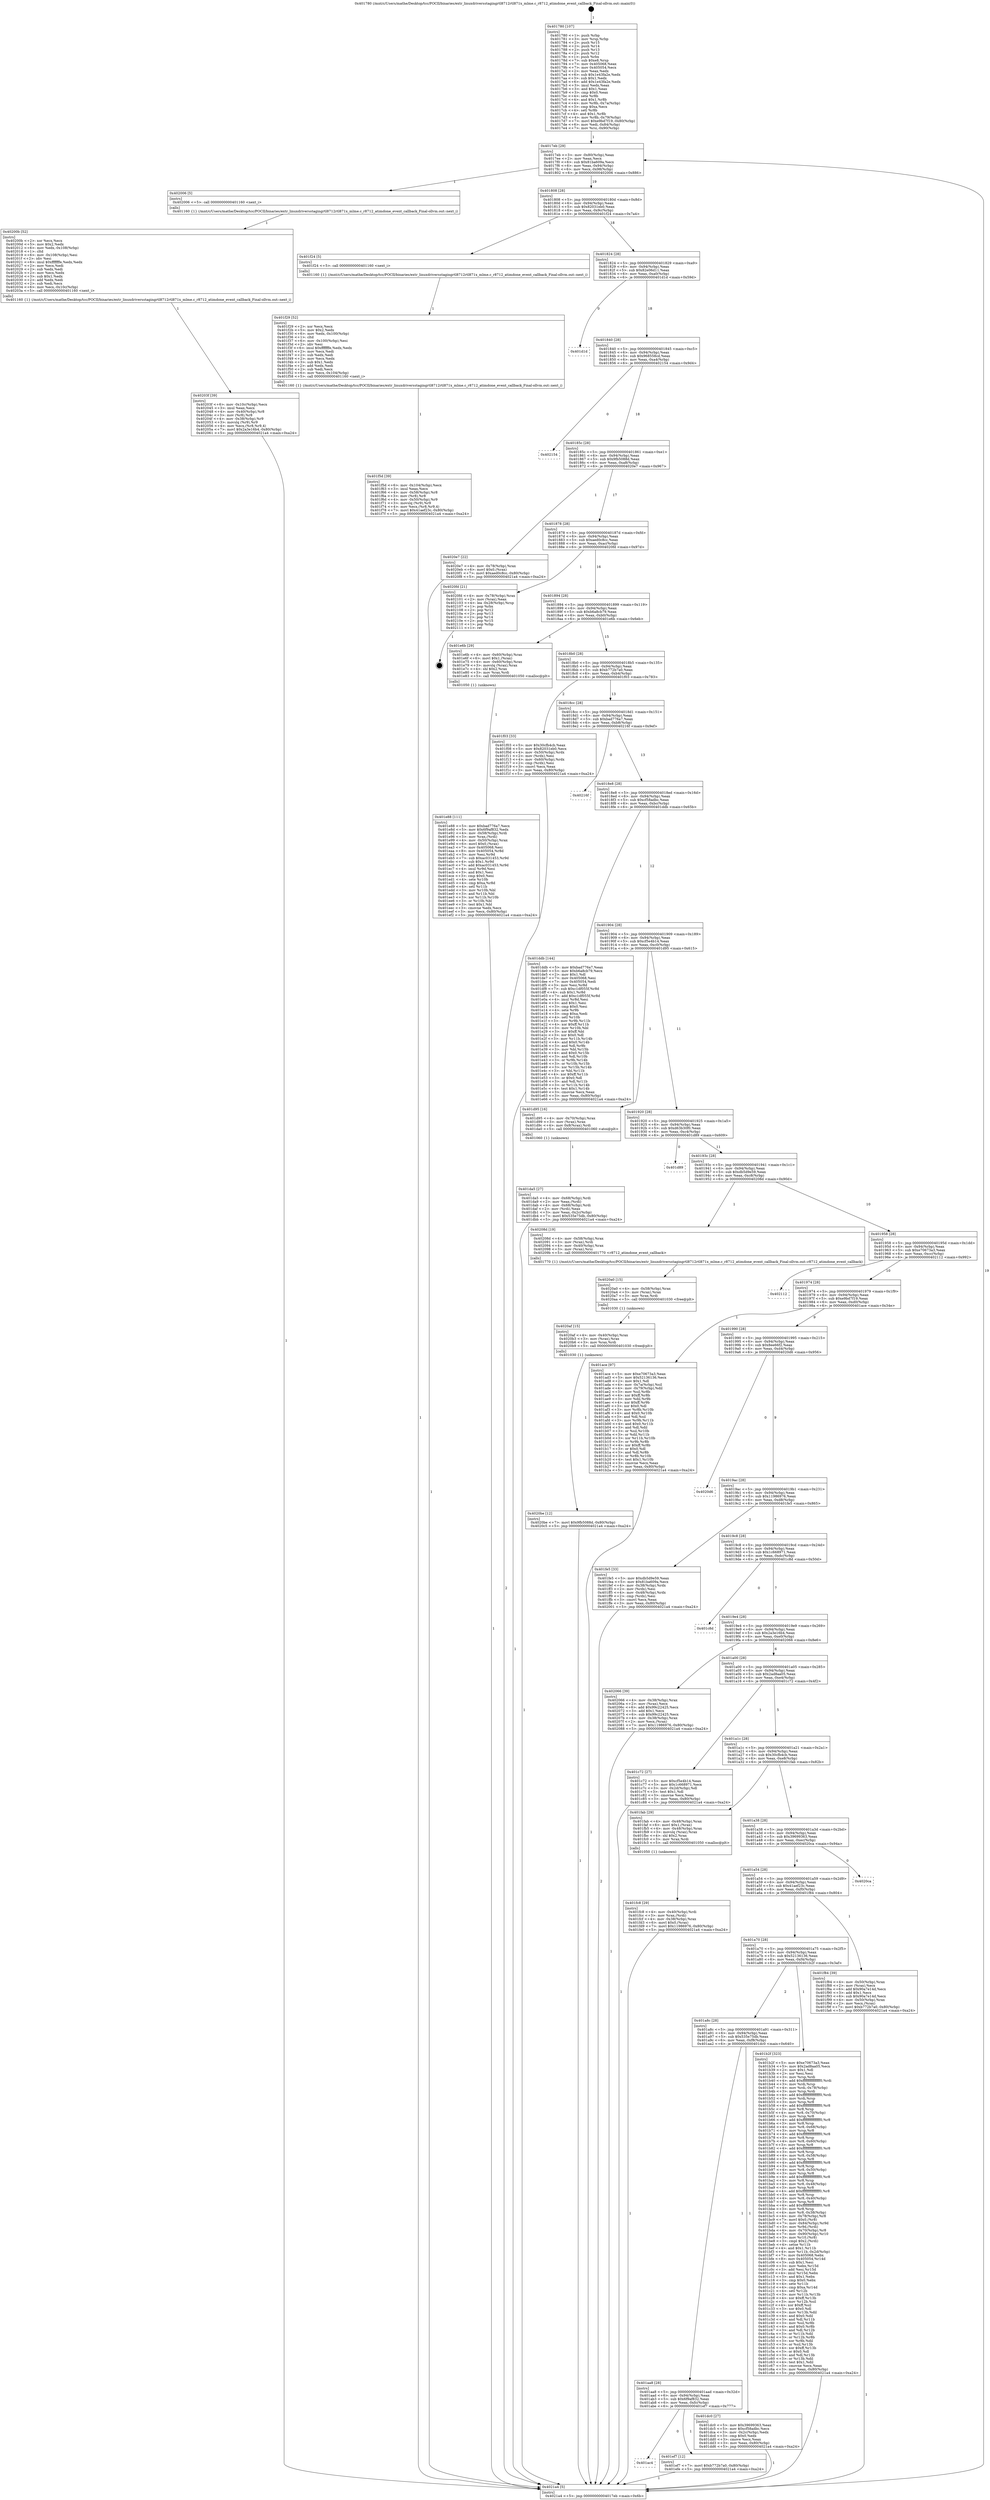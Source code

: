 digraph "0x401780" {
  label = "0x401780 (/mnt/c/Users/mathe/Desktop/tcc/POCII/binaries/extr_linuxdriversstagingrtl8712rtl871x_mlme.c_r8712_atimdone_event_callback_Final-ollvm.out::main(0))"
  labelloc = "t"
  node[shape=record]

  Entry [label="",width=0.3,height=0.3,shape=circle,fillcolor=black,style=filled]
  "0x4017eb" [label="{
     0x4017eb [29]\l
     | [instrs]\l
     &nbsp;&nbsp;0x4017eb \<+3\>: mov -0x80(%rbp),%eax\l
     &nbsp;&nbsp;0x4017ee \<+2\>: mov %eax,%ecx\l
     &nbsp;&nbsp;0x4017f0 \<+6\>: sub $0x81ba609a,%ecx\l
     &nbsp;&nbsp;0x4017f6 \<+6\>: mov %eax,-0x94(%rbp)\l
     &nbsp;&nbsp;0x4017fc \<+6\>: mov %ecx,-0x98(%rbp)\l
     &nbsp;&nbsp;0x401802 \<+6\>: je 0000000000402006 \<main+0x886\>\l
  }"]
  "0x402006" [label="{
     0x402006 [5]\l
     | [instrs]\l
     &nbsp;&nbsp;0x402006 \<+5\>: call 0000000000401160 \<next_i\>\l
     | [calls]\l
     &nbsp;&nbsp;0x401160 \{1\} (/mnt/c/Users/mathe/Desktop/tcc/POCII/binaries/extr_linuxdriversstagingrtl8712rtl871x_mlme.c_r8712_atimdone_event_callback_Final-ollvm.out::next_i)\l
  }"]
  "0x401808" [label="{
     0x401808 [28]\l
     | [instrs]\l
     &nbsp;&nbsp;0x401808 \<+5\>: jmp 000000000040180d \<main+0x8d\>\l
     &nbsp;&nbsp;0x40180d \<+6\>: mov -0x94(%rbp),%eax\l
     &nbsp;&nbsp;0x401813 \<+5\>: sub $0x82031eb0,%eax\l
     &nbsp;&nbsp;0x401818 \<+6\>: mov %eax,-0x9c(%rbp)\l
     &nbsp;&nbsp;0x40181e \<+6\>: je 0000000000401f24 \<main+0x7a4\>\l
  }"]
  Exit [label="",width=0.3,height=0.3,shape=circle,fillcolor=black,style=filled,peripheries=2]
  "0x401f24" [label="{
     0x401f24 [5]\l
     | [instrs]\l
     &nbsp;&nbsp;0x401f24 \<+5\>: call 0000000000401160 \<next_i\>\l
     | [calls]\l
     &nbsp;&nbsp;0x401160 \{1\} (/mnt/c/Users/mathe/Desktop/tcc/POCII/binaries/extr_linuxdriversstagingrtl8712rtl871x_mlme.c_r8712_atimdone_event_callback_Final-ollvm.out::next_i)\l
  }"]
  "0x401824" [label="{
     0x401824 [28]\l
     | [instrs]\l
     &nbsp;&nbsp;0x401824 \<+5\>: jmp 0000000000401829 \<main+0xa9\>\l
     &nbsp;&nbsp;0x401829 \<+6\>: mov -0x94(%rbp),%eax\l
     &nbsp;&nbsp;0x40182f \<+5\>: sub $0x82e06d11,%eax\l
     &nbsp;&nbsp;0x401834 \<+6\>: mov %eax,-0xa0(%rbp)\l
     &nbsp;&nbsp;0x40183a \<+6\>: je 0000000000401d1d \<main+0x59d\>\l
  }"]
  "0x4020be" [label="{
     0x4020be [12]\l
     | [instrs]\l
     &nbsp;&nbsp;0x4020be \<+7\>: movl $0x9fb5088d,-0x80(%rbp)\l
     &nbsp;&nbsp;0x4020c5 \<+5\>: jmp 00000000004021a4 \<main+0xa24\>\l
  }"]
  "0x401d1d" [label="{
     0x401d1d\l
  }", style=dashed]
  "0x401840" [label="{
     0x401840 [28]\l
     | [instrs]\l
     &nbsp;&nbsp;0x401840 \<+5\>: jmp 0000000000401845 \<main+0xc5\>\l
     &nbsp;&nbsp;0x401845 \<+6\>: mov -0x94(%rbp),%eax\l
     &nbsp;&nbsp;0x40184b \<+5\>: sub $0x968558cd,%eax\l
     &nbsp;&nbsp;0x401850 \<+6\>: mov %eax,-0xa4(%rbp)\l
     &nbsp;&nbsp;0x401856 \<+6\>: je 0000000000402154 \<main+0x9d4\>\l
  }"]
  "0x4020af" [label="{
     0x4020af [15]\l
     | [instrs]\l
     &nbsp;&nbsp;0x4020af \<+4\>: mov -0x40(%rbp),%rax\l
     &nbsp;&nbsp;0x4020b3 \<+3\>: mov (%rax),%rax\l
     &nbsp;&nbsp;0x4020b6 \<+3\>: mov %rax,%rdi\l
     &nbsp;&nbsp;0x4020b9 \<+5\>: call 0000000000401030 \<free@plt\>\l
     | [calls]\l
     &nbsp;&nbsp;0x401030 \{1\} (unknown)\l
  }"]
  "0x402154" [label="{
     0x402154\l
  }", style=dashed]
  "0x40185c" [label="{
     0x40185c [28]\l
     | [instrs]\l
     &nbsp;&nbsp;0x40185c \<+5\>: jmp 0000000000401861 \<main+0xe1\>\l
     &nbsp;&nbsp;0x401861 \<+6\>: mov -0x94(%rbp),%eax\l
     &nbsp;&nbsp;0x401867 \<+5\>: sub $0x9fb5088d,%eax\l
     &nbsp;&nbsp;0x40186c \<+6\>: mov %eax,-0xa8(%rbp)\l
     &nbsp;&nbsp;0x401872 \<+6\>: je 00000000004020e7 \<main+0x967\>\l
  }"]
  "0x4020a0" [label="{
     0x4020a0 [15]\l
     | [instrs]\l
     &nbsp;&nbsp;0x4020a0 \<+4\>: mov -0x58(%rbp),%rax\l
     &nbsp;&nbsp;0x4020a4 \<+3\>: mov (%rax),%rax\l
     &nbsp;&nbsp;0x4020a7 \<+3\>: mov %rax,%rdi\l
     &nbsp;&nbsp;0x4020aa \<+5\>: call 0000000000401030 \<free@plt\>\l
     | [calls]\l
     &nbsp;&nbsp;0x401030 \{1\} (unknown)\l
  }"]
  "0x4020e7" [label="{
     0x4020e7 [22]\l
     | [instrs]\l
     &nbsp;&nbsp;0x4020e7 \<+4\>: mov -0x78(%rbp),%rax\l
     &nbsp;&nbsp;0x4020eb \<+6\>: movl $0x0,(%rax)\l
     &nbsp;&nbsp;0x4020f1 \<+7\>: movl $0xaed0c8cc,-0x80(%rbp)\l
     &nbsp;&nbsp;0x4020f8 \<+5\>: jmp 00000000004021a4 \<main+0xa24\>\l
  }"]
  "0x401878" [label="{
     0x401878 [28]\l
     | [instrs]\l
     &nbsp;&nbsp;0x401878 \<+5\>: jmp 000000000040187d \<main+0xfd\>\l
     &nbsp;&nbsp;0x40187d \<+6\>: mov -0x94(%rbp),%eax\l
     &nbsp;&nbsp;0x401883 \<+5\>: sub $0xaed0c8cc,%eax\l
     &nbsp;&nbsp;0x401888 \<+6\>: mov %eax,-0xac(%rbp)\l
     &nbsp;&nbsp;0x40188e \<+6\>: je 00000000004020fd \<main+0x97d\>\l
  }"]
  "0x40203f" [label="{
     0x40203f [39]\l
     | [instrs]\l
     &nbsp;&nbsp;0x40203f \<+6\>: mov -0x10c(%rbp),%ecx\l
     &nbsp;&nbsp;0x402045 \<+3\>: imul %eax,%ecx\l
     &nbsp;&nbsp;0x402048 \<+4\>: mov -0x40(%rbp),%r8\l
     &nbsp;&nbsp;0x40204c \<+3\>: mov (%r8),%r8\l
     &nbsp;&nbsp;0x40204f \<+4\>: mov -0x38(%rbp),%r9\l
     &nbsp;&nbsp;0x402053 \<+3\>: movslq (%r9),%r9\l
     &nbsp;&nbsp;0x402056 \<+4\>: mov %ecx,(%r8,%r9,4)\l
     &nbsp;&nbsp;0x40205a \<+7\>: movl $0x2a3e16b4,-0x80(%rbp)\l
     &nbsp;&nbsp;0x402061 \<+5\>: jmp 00000000004021a4 \<main+0xa24\>\l
  }"]
  "0x4020fd" [label="{
     0x4020fd [21]\l
     | [instrs]\l
     &nbsp;&nbsp;0x4020fd \<+4\>: mov -0x78(%rbp),%rax\l
     &nbsp;&nbsp;0x402101 \<+2\>: mov (%rax),%eax\l
     &nbsp;&nbsp;0x402103 \<+4\>: lea -0x28(%rbp),%rsp\l
     &nbsp;&nbsp;0x402107 \<+1\>: pop %rbx\l
     &nbsp;&nbsp;0x402108 \<+2\>: pop %r12\l
     &nbsp;&nbsp;0x40210a \<+2\>: pop %r13\l
     &nbsp;&nbsp;0x40210c \<+2\>: pop %r14\l
     &nbsp;&nbsp;0x40210e \<+2\>: pop %r15\l
     &nbsp;&nbsp;0x402110 \<+1\>: pop %rbp\l
     &nbsp;&nbsp;0x402111 \<+1\>: ret\l
  }"]
  "0x401894" [label="{
     0x401894 [28]\l
     | [instrs]\l
     &nbsp;&nbsp;0x401894 \<+5\>: jmp 0000000000401899 \<main+0x119\>\l
     &nbsp;&nbsp;0x401899 \<+6\>: mov -0x94(%rbp),%eax\l
     &nbsp;&nbsp;0x40189f \<+5\>: sub $0xb6a8cb79,%eax\l
     &nbsp;&nbsp;0x4018a4 \<+6\>: mov %eax,-0xb0(%rbp)\l
     &nbsp;&nbsp;0x4018aa \<+6\>: je 0000000000401e6b \<main+0x6eb\>\l
  }"]
  "0x40200b" [label="{
     0x40200b [52]\l
     | [instrs]\l
     &nbsp;&nbsp;0x40200b \<+2\>: xor %ecx,%ecx\l
     &nbsp;&nbsp;0x40200d \<+5\>: mov $0x2,%edx\l
     &nbsp;&nbsp;0x402012 \<+6\>: mov %edx,-0x108(%rbp)\l
     &nbsp;&nbsp;0x402018 \<+1\>: cltd\l
     &nbsp;&nbsp;0x402019 \<+6\>: mov -0x108(%rbp),%esi\l
     &nbsp;&nbsp;0x40201f \<+2\>: idiv %esi\l
     &nbsp;&nbsp;0x402021 \<+6\>: imul $0xfffffffe,%edx,%edx\l
     &nbsp;&nbsp;0x402027 \<+2\>: mov %ecx,%edi\l
     &nbsp;&nbsp;0x402029 \<+2\>: sub %edx,%edi\l
     &nbsp;&nbsp;0x40202b \<+2\>: mov %ecx,%edx\l
     &nbsp;&nbsp;0x40202d \<+3\>: sub $0x1,%edx\l
     &nbsp;&nbsp;0x402030 \<+2\>: add %edx,%edi\l
     &nbsp;&nbsp;0x402032 \<+2\>: sub %edi,%ecx\l
     &nbsp;&nbsp;0x402034 \<+6\>: mov %ecx,-0x10c(%rbp)\l
     &nbsp;&nbsp;0x40203a \<+5\>: call 0000000000401160 \<next_i\>\l
     | [calls]\l
     &nbsp;&nbsp;0x401160 \{1\} (/mnt/c/Users/mathe/Desktop/tcc/POCII/binaries/extr_linuxdriversstagingrtl8712rtl871x_mlme.c_r8712_atimdone_event_callback_Final-ollvm.out::next_i)\l
  }"]
  "0x401e6b" [label="{
     0x401e6b [29]\l
     | [instrs]\l
     &nbsp;&nbsp;0x401e6b \<+4\>: mov -0x60(%rbp),%rax\l
     &nbsp;&nbsp;0x401e6f \<+6\>: movl $0x1,(%rax)\l
     &nbsp;&nbsp;0x401e75 \<+4\>: mov -0x60(%rbp),%rax\l
     &nbsp;&nbsp;0x401e79 \<+3\>: movslq (%rax),%rax\l
     &nbsp;&nbsp;0x401e7c \<+4\>: shl $0x2,%rax\l
     &nbsp;&nbsp;0x401e80 \<+3\>: mov %rax,%rdi\l
     &nbsp;&nbsp;0x401e83 \<+5\>: call 0000000000401050 \<malloc@plt\>\l
     | [calls]\l
     &nbsp;&nbsp;0x401050 \{1\} (unknown)\l
  }"]
  "0x4018b0" [label="{
     0x4018b0 [28]\l
     | [instrs]\l
     &nbsp;&nbsp;0x4018b0 \<+5\>: jmp 00000000004018b5 \<main+0x135\>\l
     &nbsp;&nbsp;0x4018b5 \<+6\>: mov -0x94(%rbp),%eax\l
     &nbsp;&nbsp;0x4018bb \<+5\>: sub $0xb772b7a0,%eax\l
     &nbsp;&nbsp;0x4018c0 \<+6\>: mov %eax,-0xb4(%rbp)\l
     &nbsp;&nbsp;0x4018c6 \<+6\>: je 0000000000401f03 \<main+0x783\>\l
  }"]
  "0x401fc8" [label="{
     0x401fc8 [29]\l
     | [instrs]\l
     &nbsp;&nbsp;0x401fc8 \<+4\>: mov -0x40(%rbp),%rdi\l
     &nbsp;&nbsp;0x401fcc \<+3\>: mov %rax,(%rdi)\l
     &nbsp;&nbsp;0x401fcf \<+4\>: mov -0x38(%rbp),%rax\l
     &nbsp;&nbsp;0x401fd3 \<+6\>: movl $0x0,(%rax)\l
     &nbsp;&nbsp;0x401fd9 \<+7\>: movl $0x11986976,-0x80(%rbp)\l
     &nbsp;&nbsp;0x401fe0 \<+5\>: jmp 00000000004021a4 \<main+0xa24\>\l
  }"]
  "0x401f03" [label="{
     0x401f03 [33]\l
     | [instrs]\l
     &nbsp;&nbsp;0x401f03 \<+5\>: mov $0x30cfb4cb,%eax\l
     &nbsp;&nbsp;0x401f08 \<+5\>: mov $0x82031eb0,%ecx\l
     &nbsp;&nbsp;0x401f0d \<+4\>: mov -0x50(%rbp),%rdx\l
     &nbsp;&nbsp;0x401f11 \<+2\>: mov (%rdx),%esi\l
     &nbsp;&nbsp;0x401f13 \<+4\>: mov -0x60(%rbp),%rdx\l
     &nbsp;&nbsp;0x401f17 \<+2\>: cmp (%rdx),%esi\l
     &nbsp;&nbsp;0x401f19 \<+3\>: cmovl %ecx,%eax\l
     &nbsp;&nbsp;0x401f1c \<+3\>: mov %eax,-0x80(%rbp)\l
     &nbsp;&nbsp;0x401f1f \<+5\>: jmp 00000000004021a4 \<main+0xa24\>\l
  }"]
  "0x4018cc" [label="{
     0x4018cc [28]\l
     | [instrs]\l
     &nbsp;&nbsp;0x4018cc \<+5\>: jmp 00000000004018d1 \<main+0x151\>\l
     &nbsp;&nbsp;0x4018d1 \<+6\>: mov -0x94(%rbp),%eax\l
     &nbsp;&nbsp;0x4018d7 \<+5\>: sub $0xbad776a7,%eax\l
     &nbsp;&nbsp;0x4018dc \<+6\>: mov %eax,-0xb8(%rbp)\l
     &nbsp;&nbsp;0x4018e2 \<+6\>: je 000000000040216f \<main+0x9ef\>\l
  }"]
  "0x401f5d" [label="{
     0x401f5d [39]\l
     | [instrs]\l
     &nbsp;&nbsp;0x401f5d \<+6\>: mov -0x104(%rbp),%ecx\l
     &nbsp;&nbsp;0x401f63 \<+3\>: imul %eax,%ecx\l
     &nbsp;&nbsp;0x401f66 \<+4\>: mov -0x58(%rbp),%r8\l
     &nbsp;&nbsp;0x401f6a \<+3\>: mov (%r8),%r8\l
     &nbsp;&nbsp;0x401f6d \<+4\>: mov -0x50(%rbp),%r9\l
     &nbsp;&nbsp;0x401f71 \<+3\>: movslq (%r9),%r9\l
     &nbsp;&nbsp;0x401f74 \<+4\>: mov %ecx,(%r8,%r9,4)\l
     &nbsp;&nbsp;0x401f78 \<+7\>: movl $0x41aef23c,-0x80(%rbp)\l
     &nbsp;&nbsp;0x401f7f \<+5\>: jmp 00000000004021a4 \<main+0xa24\>\l
  }"]
  "0x40216f" [label="{
     0x40216f\l
  }", style=dashed]
  "0x4018e8" [label="{
     0x4018e8 [28]\l
     | [instrs]\l
     &nbsp;&nbsp;0x4018e8 \<+5\>: jmp 00000000004018ed \<main+0x16d\>\l
     &nbsp;&nbsp;0x4018ed \<+6\>: mov -0x94(%rbp),%eax\l
     &nbsp;&nbsp;0x4018f3 \<+5\>: sub $0xcf58adbc,%eax\l
     &nbsp;&nbsp;0x4018f8 \<+6\>: mov %eax,-0xbc(%rbp)\l
     &nbsp;&nbsp;0x4018fe \<+6\>: je 0000000000401ddb \<main+0x65b\>\l
  }"]
  "0x401f29" [label="{
     0x401f29 [52]\l
     | [instrs]\l
     &nbsp;&nbsp;0x401f29 \<+2\>: xor %ecx,%ecx\l
     &nbsp;&nbsp;0x401f2b \<+5\>: mov $0x2,%edx\l
     &nbsp;&nbsp;0x401f30 \<+6\>: mov %edx,-0x100(%rbp)\l
     &nbsp;&nbsp;0x401f36 \<+1\>: cltd\l
     &nbsp;&nbsp;0x401f37 \<+6\>: mov -0x100(%rbp),%esi\l
     &nbsp;&nbsp;0x401f3d \<+2\>: idiv %esi\l
     &nbsp;&nbsp;0x401f3f \<+6\>: imul $0xfffffffe,%edx,%edx\l
     &nbsp;&nbsp;0x401f45 \<+2\>: mov %ecx,%edi\l
     &nbsp;&nbsp;0x401f47 \<+2\>: sub %edx,%edi\l
     &nbsp;&nbsp;0x401f49 \<+2\>: mov %ecx,%edx\l
     &nbsp;&nbsp;0x401f4b \<+3\>: sub $0x1,%edx\l
     &nbsp;&nbsp;0x401f4e \<+2\>: add %edx,%edi\l
     &nbsp;&nbsp;0x401f50 \<+2\>: sub %edi,%ecx\l
     &nbsp;&nbsp;0x401f52 \<+6\>: mov %ecx,-0x104(%rbp)\l
     &nbsp;&nbsp;0x401f58 \<+5\>: call 0000000000401160 \<next_i\>\l
     | [calls]\l
     &nbsp;&nbsp;0x401160 \{1\} (/mnt/c/Users/mathe/Desktop/tcc/POCII/binaries/extr_linuxdriversstagingrtl8712rtl871x_mlme.c_r8712_atimdone_event_callback_Final-ollvm.out::next_i)\l
  }"]
  "0x401ddb" [label="{
     0x401ddb [144]\l
     | [instrs]\l
     &nbsp;&nbsp;0x401ddb \<+5\>: mov $0xbad776a7,%eax\l
     &nbsp;&nbsp;0x401de0 \<+5\>: mov $0xb6a8cb79,%ecx\l
     &nbsp;&nbsp;0x401de5 \<+2\>: mov $0x1,%dl\l
     &nbsp;&nbsp;0x401de7 \<+7\>: mov 0x405068,%esi\l
     &nbsp;&nbsp;0x401dee \<+7\>: mov 0x405054,%edi\l
     &nbsp;&nbsp;0x401df5 \<+3\>: mov %esi,%r8d\l
     &nbsp;&nbsp;0x401df8 \<+7\>: sub $0xc1df055f,%r8d\l
     &nbsp;&nbsp;0x401dff \<+4\>: sub $0x1,%r8d\l
     &nbsp;&nbsp;0x401e03 \<+7\>: add $0xc1df055f,%r8d\l
     &nbsp;&nbsp;0x401e0a \<+4\>: imul %r8d,%esi\l
     &nbsp;&nbsp;0x401e0e \<+3\>: and $0x1,%esi\l
     &nbsp;&nbsp;0x401e11 \<+3\>: cmp $0x0,%esi\l
     &nbsp;&nbsp;0x401e14 \<+4\>: sete %r9b\l
     &nbsp;&nbsp;0x401e18 \<+3\>: cmp $0xa,%edi\l
     &nbsp;&nbsp;0x401e1b \<+4\>: setl %r10b\l
     &nbsp;&nbsp;0x401e1f \<+3\>: mov %r9b,%r11b\l
     &nbsp;&nbsp;0x401e22 \<+4\>: xor $0xff,%r11b\l
     &nbsp;&nbsp;0x401e26 \<+3\>: mov %r10b,%bl\l
     &nbsp;&nbsp;0x401e29 \<+3\>: xor $0xff,%bl\l
     &nbsp;&nbsp;0x401e2c \<+3\>: xor $0x0,%dl\l
     &nbsp;&nbsp;0x401e2f \<+3\>: mov %r11b,%r14b\l
     &nbsp;&nbsp;0x401e32 \<+4\>: and $0x0,%r14b\l
     &nbsp;&nbsp;0x401e36 \<+3\>: and %dl,%r9b\l
     &nbsp;&nbsp;0x401e39 \<+3\>: mov %bl,%r15b\l
     &nbsp;&nbsp;0x401e3c \<+4\>: and $0x0,%r15b\l
     &nbsp;&nbsp;0x401e40 \<+3\>: and %dl,%r10b\l
     &nbsp;&nbsp;0x401e43 \<+3\>: or %r9b,%r14b\l
     &nbsp;&nbsp;0x401e46 \<+3\>: or %r10b,%r15b\l
     &nbsp;&nbsp;0x401e49 \<+3\>: xor %r15b,%r14b\l
     &nbsp;&nbsp;0x401e4c \<+3\>: or %bl,%r11b\l
     &nbsp;&nbsp;0x401e4f \<+4\>: xor $0xff,%r11b\l
     &nbsp;&nbsp;0x401e53 \<+3\>: or $0x0,%dl\l
     &nbsp;&nbsp;0x401e56 \<+3\>: and %dl,%r11b\l
     &nbsp;&nbsp;0x401e59 \<+3\>: or %r11b,%r14b\l
     &nbsp;&nbsp;0x401e5c \<+4\>: test $0x1,%r14b\l
     &nbsp;&nbsp;0x401e60 \<+3\>: cmovne %ecx,%eax\l
     &nbsp;&nbsp;0x401e63 \<+3\>: mov %eax,-0x80(%rbp)\l
     &nbsp;&nbsp;0x401e66 \<+5\>: jmp 00000000004021a4 \<main+0xa24\>\l
  }"]
  "0x401904" [label="{
     0x401904 [28]\l
     | [instrs]\l
     &nbsp;&nbsp;0x401904 \<+5\>: jmp 0000000000401909 \<main+0x189\>\l
     &nbsp;&nbsp;0x401909 \<+6\>: mov -0x94(%rbp),%eax\l
     &nbsp;&nbsp;0x40190f \<+5\>: sub $0xcf5e4b14,%eax\l
     &nbsp;&nbsp;0x401914 \<+6\>: mov %eax,-0xc0(%rbp)\l
     &nbsp;&nbsp;0x40191a \<+6\>: je 0000000000401d95 \<main+0x615\>\l
  }"]
  "0x401ac4" [label="{
     0x401ac4\l
  }", style=dashed]
  "0x401d95" [label="{
     0x401d95 [16]\l
     | [instrs]\l
     &nbsp;&nbsp;0x401d95 \<+4\>: mov -0x70(%rbp),%rax\l
     &nbsp;&nbsp;0x401d99 \<+3\>: mov (%rax),%rax\l
     &nbsp;&nbsp;0x401d9c \<+4\>: mov 0x8(%rax),%rdi\l
     &nbsp;&nbsp;0x401da0 \<+5\>: call 0000000000401060 \<atoi@plt\>\l
     | [calls]\l
     &nbsp;&nbsp;0x401060 \{1\} (unknown)\l
  }"]
  "0x401920" [label="{
     0x401920 [28]\l
     | [instrs]\l
     &nbsp;&nbsp;0x401920 \<+5\>: jmp 0000000000401925 \<main+0x1a5\>\l
     &nbsp;&nbsp;0x401925 \<+6\>: mov -0x94(%rbp),%eax\l
     &nbsp;&nbsp;0x40192b \<+5\>: sub $0xd63b30f0,%eax\l
     &nbsp;&nbsp;0x401930 \<+6\>: mov %eax,-0xc4(%rbp)\l
     &nbsp;&nbsp;0x401936 \<+6\>: je 0000000000401d89 \<main+0x609\>\l
  }"]
  "0x401ef7" [label="{
     0x401ef7 [12]\l
     | [instrs]\l
     &nbsp;&nbsp;0x401ef7 \<+7\>: movl $0xb772b7a0,-0x80(%rbp)\l
     &nbsp;&nbsp;0x401efe \<+5\>: jmp 00000000004021a4 \<main+0xa24\>\l
  }"]
  "0x401d89" [label="{
     0x401d89\l
  }", style=dashed]
  "0x40193c" [label="{
     0x40193c [28]\l
     | [instrs]\l
     &nbsp;&nbsp;0x40193c \<+5\>: jmp 0000000000401941 \<main+0x1c1\>\l
     &nbsp;&nbsp;0x401941 \<+6\>: mov -0x94(%rbp),%eax\l
     &nbsp;&nbsp;0x401947 \<+5\>: sub $0xdb5d9e59,%eax\l
     &nbsp;&nbsp;0x40194c \<+6\>: mov %eax,-0xc8(%rbp)\l
     &nbsp;&nbsp;0x401952 \<+6\>: je 000000000040208d \<main+0x90d\>\l
  }"]
  "0x401e88" [label="{
     0x401e88 [111]\l
     | [instrs]\l
     &nbsp;&nbsp;0x401e88 \<+5\>: mov $0xbad776a7,%ecx\l
     &nbsp;&nbsp;0x401e8d \<+5\>: mov $0x6f9af832,%edx\l
     &nbsp;&nbsp;0x401e92 \<+4\>: mov -0x58(%rbp),%rdi\l
     &nbsp;&nbsp;0x401e96 \<+3\>: mov %rax,(%rdi)\l
     &nbsp;&nbsp;0x401e99 \<+4\>: mov -0x50(%rbp),%rax\l
     &nbsp;&nbsp;0x401e9d \<+6\>: movl $0x0,(%rax)\l
     &nbsp;&nbsp;0x401ea3 \<+7\>: mov 0x405068,%esi\l
     &nbsp;&nbsp;0x401eaa \<+8\>: mov 0x405054,%r8d\l
     &nbsp;&nbsp;0x401eb2 \<+3\>: mov %esi,%r9d\l
     &nbsp;&nbsp;0x401eb5 \<+7\>: sub $0xac031453,%r9d\l
     &nbsp;&nbsp;0x401ebc \<+4\>: sub $0x1,%r9d\l
     &nbsp;&nbsp;0x401ec0 \<+7\>: add $0xac031453,%r9d\l
     &nbsp;&nbsp;0x401ec7 \<+4\>: imul %r9d,%esi\l
     &nbsp;&nbsp;0x401ecb \<+3\>: and $0x1,%esi\l
     &nbsp;&nbsp;0x401ece \<+3\>: cmp $0x0,%esi\l
     &nbsp;&nbsp;0x401ed1 \<+4\>: sete %r10b\l
     &nbsp;&nbsp;0x401ed5 \<+4\>: cmp $0xa,%r8d\l
     &nbsp;&nbsp;0x401ed9 \<+4\>: setl %r11b\l
     &nbsp;&nbsp;0x401edd \<+3\>: mov %r10b,%bl\l
     &nbsp;&nbsp;0x401ee0 \<+3\>: and %r11b,%bl\l
     &nbsp;&nbsp;0x401ee3 \<+3\>: xor %r11b,%r10b\l
     &nbsp;&nbsp;0x401ee6 \<+3\>: or %r10b,%bl\l
     &nbsp;&nbsp;0x401ee9 \<+3\>: test $0x1,%bl\l
     &nbsp;&nbsp;0x401eec \<+3\>: cmovne %edx,%ecx\l
     &nbsp;&nbsp;0x401eef \<+3\>: mov %ecx,-0x80(%rbp)\l
     &nbsp;&nbsp;0x401ef2 \<+5\>: jmp 00000000004021a4 \<main+0xa24\>\l
  }"]
  "0x40208d" [label="{
     0x40208d [19]\l
     | [instrs]\l
     &nbsp;&nbsp;0x40208d \<+4\>: mov -0x58(%rbp),%rax\l
     &nbsp;&nbsp;0x402091 \<+3\>: mov (%rax),%rdi\l
     &nbsp;&nbsp;0x402094 \<+4\>: mov -0x40(%rbp),%rax\l
     &nbsp;&nbsp;0x402098 \<+3\>: mov (%rax),%rsi\l
     &nbsp;&nbsp;0x40209b \<+5\>: call 0000000000401770 \<r8712_atimdone_event_callback\>\l
     | [calls]\l
     &nbsp;&nbsp;0x401770 \{1\} (/mnt/c/Users/mathe/Desktop/tcc/POCII/binaries/extr_linuxdriversstagingrtl8712rtl871x_mlme.c_r8712_atimdone_event_callback_Final-ollvm.out::r8712_atimdone_event_callback)\l
  }"]
  "0x401958" [label="{
     0x401958 [28]\l
     | [instrs]\l
     &nbsp;&nbsp;0x401958 \<+5\>: jmp 000000000040195d \<main+0x1dd\>\l
     &nbsp;&nbsp;0x40195d \<+6\>: mov -0x94(%rbp),%eax\l
     &nbsp;&nbsp;0x401963 \<+5\>: sub $0xe70673a3,%eax\l
     &nbsp;&nbsp;0x401968 \<+6\>: mov %eax,-0xcc(%rbp)\l
     &nbsp;&nbsp;0x40196e \<+6\>: je 0000000000402112 \<main+0x992\>\l
  }"]
  "0x401aa8" [label="{
     0x401aa8 [28]\l
     | [instrs]\l
     &nbsp;&nbsp;0x401aa8 \<+5\>: jmp 0000000000401aad \<main+0x32d\>\l
     &nbsp;&nbsp;0x401aad \<+6\>: mov -0x94(%rbp),%eax\l
     &nbsp;&nbsp;0x401ab3 \<+5\>: sub $0x6f9af832,%eax\l
     &nbsp;&nbsp;0x401ab8 \<+6\>: mov %eax,-0xfc(%rbp)\l
     &nbsp;&nbsp;0x401abe \<+6\>: je 0000000000401ef7 \<main+0x777\>\l
  }"]
  "0x402112" [label="{
     0x402112\l
  }", style=dashed]
  "0x401974" [label="{
     0x401974 [28]\l
     | [instrs]\l
     &nbsp;&nbsp;0x401974 \<+5\>: jmp 0000000000401979 \<main+0x1f9\>\l
     &nbsp;&nbsp;0x401979 \<+6\>: mov -0x94(%rbp),%eax\l
     &nbsp;&nbsp;0x40197f \<+5\>: sub $0xe9bd7f19,%eax\l
     &nbsp;&nbsp;0x401984 \<+6\>: mov %eax,-0xd0(%rbp)\l
     &nbsp;&nbsp;0x40198a \<+6\>: je 0000000000401ace \<main+0x34e\>\l
  }"]
  "0x401dc0" [label="{
     0x401dc0 [27]\l
     | [instrs]\l
     &nbsp;&nbsp;0x401dc0 \<+5\>: mov $0x39699363,%eax\l
     &nbsp;&nbsp;0x401dc5 \<+5\>: mov $0xcf58adbc,%ecx\l
     &nbsp;&nbsp;0x401dca \<+3\>: mov -0x2c(%rbp),%edx\l
     &nbsp;&nbsp;0x401dcd \<+3\>: cmp $0x0,%edx\l
     &nbsp;&nbsp;0x401dd0 \<+3\>: cmove %ecx,%eax\l
     &nbsp;&nbsp;0x401dd3 \<+3\>: mov %eax,-0x80(%rbp)\l
     &nbsp;&nbsp;0x401dd6 \<+5\>: jmp 00000000004021a4 \<main+0xa24\>\l
  }"]
  "0x401ace" [label="{
     0x401ace [97]\l
     | [instrs]\l
     &nbsp;&nbsp;0x401ace \<+5\>: mov $0xe70673a3,%eax\l
     &nbsp;&nbsp;0x401ad3 \<+5\>: mov $0x52136136,%ecx\l
     &nbsp;&nbsp;0x401ad8 \<+2\>: mov $0x1,%dl\l
     &nbsp;&nbsp;0x401ada \<+4\>: mov -0x7a(%rbp),%sil\l
     &nbsp;&nbsp;0x401ade \<+4\>: mov -0x79(%rbp),%dil\l
     &nbsp;&nbsp;0x401ae2 \<+3\>: mov %sil,%r8b\l
     &nbsp;&nbsp;0x401ae5 \<+4\>: xor $0xff,%r8b\l
     &nbsp;&nbsp;0x401ae9 \<+3\>: mov %dil,%r9b\l
     &nbsp;&nbsp;0x401aec \<+4\>: xor $0xff,%r9b\l
     &nbsp;&nbsp;0x401af0 \<+3\>: xor $0x0,%dl\l
     &nbsp;&nbsp;0x401af3 \<+3\>: mov %r8b,%r10b\l
     &nbsp;&nbsp;0x401af6 \<+4\>: and $0x0,%r10b\l
     &nbsp;&nbsp;0x401afa \<+3\>: and %dl,%sil\l
     &nbsp;&nbsp;0x401afd \<+3\>: mov %r9b,%r11b\l
     &nbsp;&nbsp;0x401b00 \<+4\>: and $0x0,%r11b\l
     &nbsp;&nbsp;0x401b04 \<+3\>: and %dl,%dil\l
     &nbsp;&nbsp;0x401b07 \<+3\>: or %sil,%r10b\l
     &nbsp;&nbsp;0x401b0a \<+3\>: or %dil,%r11b\l
     &nbsp;&nbsp;0x401b0d \<+3\>: xor %r11b,%r10b\l
     &nbsp;&nbsp;0x401b10 \<+3\>: or %r9b,%r8b\l
     &nbsp;&nbsp;0x401b13 \<+4\>: xor $0xff,%r8b\l
     &nbsp;&nbsp;0x401b17 \<+3\>: or $0x0,%dl\l
     &nbsp;&nbsp;0x401b1a \<+3\>: and %dl,%r8b\l
     &nbsp;&nbsp;0x401b1d \<+3\>: or %r8b,%r10b\l
     &nbsp;&nbsp;0x401b20 \<+4\>: test $0x1,%r10b\l
     &nbsp;&nbsp;0x401b24 \<+3\>: cmovne %ecx,%eax\l
     &nbsp;&nbsp;0x401b27 \<+3\>: mov %eax,-0x80(%rbp)\l
     &nbsp;&nbsp;0x401b2a \<+5\>: jmp 00000000004021a4 \<main+0xa24\>\l
  }"]
  "0x401990" [label="{
     0x401990 [28]\l
     | [instrs]\l
     &nbsp;&nbsp;0x401990 \<+5\>: jmp 0000000000401995 \<main+0x215\>\l
     &nbsp;&nbsp;0x401995 \<+6\>: mov -0x94(%rbp),%eax\l
     &nbsp;&nbsp;0x40199b \<+5\>: sub $0x8ee66f2,%eax\l
     &nbsp;&nbsp;0x4019a0 \<+6\>: mov %eax,-0xd4(%rbp)\l
     &nbsp;&nbsp;0x4019a6 \<+6\>: je 00000000004020d6 \<main+0x956\>\l
  }"]
  "0x4021a4" [label="{
     0x4021a4 [5]\l
     | [instrs]\l
     &nbsp;&nbsp;0x4021a4 \<+5\>: jmp 00000000004017eb \<main+0x6b\>\l
  }"]
  "0x401780" [label="{
     0x401780 [107]\l
     | [instrs]\l
     &nbsp;&nbsp;0x401780 \<+1\>: push %rbp\l
     &nbsp;&nbsp;0x401781 \<+3\>: mov %rsp,%rbp\l
     &nbsp;&nbsp;0x401784 \<+2\>: push %r15\l
     &nbsp;&nbsp;0x401786 \<+2\>: push %r14\l
     &nbsp;&nbsp;0x401788 \<+2\>: push %r13\l
     &nbsp;&nbsp;0x40178a \<+2\>: push %r12\l
     &nbsp;&nbsp;0x40178c \<+1\>: push %rbx\l
     &nbsp;&nbsp;0x40178d \<+7\>: sub $0xe8,%rsp\l
     &nbsp;&nbsp;0x401794 \<+7\>: mov 0x405068,%eax\l
     &nbsp;&nbsp;0x40179b \<+7\>: mov 0x405054,%ecx\l
     &nbsp;&nbsp;0x4017a2 \<+2\>: mov %eax,%edx\l
     &nbsp;&nbsp;0x4017a4 \<+6\>: sub $0x1e43fa2e,%edx\l
     &nbsp;&nbsp;0x4017aa \<+3\>: sub $0x1,%edx\l
     &nbsp;&nbsp;0x4017ad \<+6\>: add $0x1e43fa2e,%edx\l
     &nbsp;&nbsp;0x4017b3 \<+3\>: imul %edx,%eax\l
     &nbsp;&nbsp;0x4017b6 \<+3\>: and $0x1,%eax\l
     &nbsp;&nbsp;0x4017b9 \<+3\>: cmp $0x0,%eax\l
     &nbsp;&nbsp;0x4017bc \<+4\>: sete %r8b\l
     &nbsp;&nbsp;0x4017c0 \<+4\>: and $0x1,%r8b\l
     &nbsp;&nbsp;0x4017c4 \<+4\>: mov %r8b,-0x7a(%rbp)\l
     &nbsp;&nbsp;0x4017c8 \<+3\>: cmp $0xa,%ecx\l
     &nbsp;&nbsp;0x4017cb \<+4\>: setl %r8b\l
     &nbsp;&nbsp;0x4017cf \<+4\>: and $0x1,%r8b\l
     &nbsp;&nbsp;0x4017d3 \<+4\>: mov %r8b,-0x79(%rbp)\l
     &nbsp;&nbsp;0x4017d7 \<+7\>: movl $0xe9bd7f19,-0x80(%rbp)\l
     &nbsp;&nbsp;0x4017de \<+6\>: mov %edi,-0x84(%rbp)\l
     &nbsp;&nbsp;0x4017e4 \<+7\>: mov %rsi,-0x90(%rbp)\l
  }"]
  "0x401da5" [label="{
     0x401da5 [27]\l
     | [instrs]\l
     &nbsp;&nbsp;0x401da5 \<+4\>: mov -0x68(%rbp),%rdi\l
     &nbsp;&nbsp;0x401da9 \<+2\>: mov %eax,(%rdi)\l
     &nbsp;&nbsp;0x401dab \<+4\>: mov -0x68(%rbp),%rdi\l
     &nbsp;&nbsp;0x401daf \<+2\>: mov (%rdi),%eax\l
     &nbsp;&nbsp;0x401db1 \<+3\>: mov %eax,-0x2c(%rbp)\l
     &nbsp;&nbsp;0x401db4 \<+7\>: movl $0x535e75db,-0x80(%rbp)\l
     &nbsp;&nbsp;0x401dbb \<+5\>: jmp 00000000004021a4 \<main+0xa24\>\l
  }"]
  "0x4020d6" [label="{
     0x4020d6\l
  }", style=dashed]
  "0x4019ac" [label="{
     0x4019ac [28]\l
     | [instrs]\l
     &nbsp;&nbsp;0x4019ac \<+5\>: jmp 00000000004019b1 \<main+0x231\>\l
     &nbsp;&nbsp;0x4019b1 \<+6\>: mov -0x94(%rbp),%eax\l
     &nbsp;&nbsp;0x4019b7 \<+5\>: sub $0x11986976,%eax\l
     &nbsp;&nbsp;0x4019bc \<+6\>: mov %eax,-0xd8(%rbp)\l
     &nbsp;&nbsp;0x4019c2 \<+6\>: je 0000000000401fe5 \<main+0x865\>\l
  }"]
  "0x401a8c" [label="{
     0x401a8c [28]\l
     | [instrs]\l
     &nbsp;&nbsp;0x401a8c \<+5\>: jmp 0000000000401a91 \<main+0x311\>\l
     &nbsp;&nbsp;0x401a91 \<+6\>: mov -0x94(%rbp),%eax\l
     &nbsp;&nbsp;0x401a97 \<+5\>: sub $0x535e75db,%eax\l
     &nbsp;&nbsp;0x401a9c \<+6\>: mov %eax,-0xf8(%rbp)\l
     &nbsp;&nbsp;0x401aa2 \<+6\>: je 0000000000401dc0 \<main+0x640\>\l
  }"]
  "0x401fe5" [label="{
     0x401fe5 [33]\l
     | [instrs]\l
     &nbsp;&nbsp;0x401fe5 \<+5\>: mov $0xdb5d9e59,%eax\l
     &nbsp;&nbsp;0x401fea \<+5\>: mov $0x81ba609a,%ecx\l
     &nbsp;&nbsp;0x401fef \<+4\>: mov -0x38(%rbp),%rdx\l
     &nbsp;&nbsp;0x401ff3 \<+2\>: mov (%rdx),%esi\l
     &nbsp;&nbsp;0x401ff5 \<+4\>: mov -0x48(%rbp),%rdx\l
     &nbsp;&nbsp;0x401ff9 \<+2\>: cmp (%rdx),%esi\l
     &nbsp;&nbsp;0x401ffb \<+3\>: cmovl %ecx,%eax\l
     &nbsp;&nbsp;0x401ffe \<+3\>: mov %eax,-0x80(%rbp)\l
     &nbsp;&nbsp;0x402001 \<+5\>: jmp 00000000004021a4 \<main+0xa24\>\l
  }"]
  "0x4019c8" [label="{
     0x4019c8 [28]\l
     | [instrs]\l
     &nbsp;&nbsp;0x4019c8 \<+5\>: jmp 00000000004019cd \<main+0x24d\>\l
     &nbsp;&nbsp;0x4019cd \<+6\>: mov -0x94(%rbp),%eax\l
     &nbsp;&nbsp;0x4019d3 \<+5\>: sub $0x1c668971,%eax\l
     &nbsp;&nbsp;0x4019d8 \<+6\>: mov %eax,-0xdc(%rbp)\l
     &nbsp;&nbsp;0x4019de \<+6\>: je 0000000000401c8d \<main+0x50d\>\l
  }"]
  "0x401b2f" [label="{
     0x401b2f [323]\l
     | [instrs]\l
     &nbsp;&nbsp;0x401b2f \<+5\>: mov $0xe70673a3,%eax\l
     &nbsp;&nbsp;0x401b34 \<+5\>: mov $0x2ad8aa05,%ecx\l
     &nbsp;&nbsp;0x401b39 \<+2\>: mov $0x1,%dl\l
     &nbsp;&nbsp;0x401b3b \<+2\>: xor %esi,%esi\l
     &nbsp;&nbsp;0x401b3d \<+3\>: mov %rsp,%rdi\l
     &nbsp;&nbsp;0x401b40 \<+4\>: add $0xfffffffffffffff0,%rdi\l
     &nbsp;&nbsp;0x401b44 \<+3\>: mov %rdi,%rsp\l
     &nbsp;&nbsp;0x401b47 \<+4\>: mov %rdi,-0x78(%rbp)\l
     &nbsp;&nbsp;0x401b4b \<+3\>: mov %rsp,%rdi\l
     &nbsp;&nbsp;0x401b4e \<+4\>: add $0xfffffffffffffff0,%rdi\l
     &nbsp;&nbsp;0x401b52 \<+3\>: mov %rdi,%rsp\l
     &nbsp;&nbsp;0x401b55 \<+3\>: mov %rsp,%r8\l
     &nbsp;&nbsp;0x401b58 \<+4\>: add $0xfffffffffffffff0,%r8\l
     &nbsp;&nbsp;0x401b5c \<+3\>: mov %r8,%rsp\l
     &nbsp;&nbsp;0x401b5f \<+4\>: mov %r8,-0x70(%rbp)\l
     &nbsp;&nbsp;0x401b63 \<+3\>: mov %rsp,%r8\l
     &nbsp;&nbsp;0x401b66 \<+4\>: add $0xfffffffffffffff0,%r8\l
     &nbsp;&nbsp;0x401b6a \<+3\>: mov %r8,%rsp\l
     &nbsp;&nbsp;0x401b6d \<+4\>: mov %r8,-0x68(%rbp)\l
     &nbsp;&nbsp;0x401b71 \<+3\>: mov %rsp,%r8\l
     &nbsp;&nbsp;0x401b74 \<+4\>: add $0xfffffffffffffff0,%r8\l
     &nbsp;&nbsp;0x401b78 \<+3\>: mov %r8,%rsp\l
     &nbsp;&nbsp;0x401b7b \<+4\>: mov %r8,-0x60(%rbp)\l
     &nbsp;&nbsp;0x401b7f \<+3\>: mov %rsp,%r8\l
     &nbsp;&nbsp;0x401b82 \<+4\>: add $0xfffffffffffffff0,%r8\l
     &nbsp;&nbsp;0x401b86 \<+3\>: mov %r8,%rsp\l
     &nbsp;&nbsp;0x401b89 \<+4\>: mov %r8,-0x58(%rbp)\l
     &nbsp;&nbsp;0x401b8d \<+3\>: mov %rsp,%r8\l
     &nbsp;&nbsp;0x401b90 \<+4\>: add $0xfffffffffffffff0,%r8\l
     &nbsp;&nbsp;0x401b94 \<+3\>: mov %r8,%rsp\l
     &nbsp;&nbsp;0x401b97 \<+4\>: mov %r8,-0x50(%rbp)\l
     &nbsp;&nbsp;0x401b9b \<+3\>: mov %rsp,%r8\l
     &nbsp;&nbsp;0x401b9e \<+4\>: add $0xfffffffffffffff0,%r8\l
     &nbsp;&nbsp;0x401ba2 \<+3\>: mov %r8,%rsp\l
     &nbsp;&nbsp;0x401ba5 \<+4\>: mov %r8,-0x48(%rbp)\l
     &nbsp;&nbsp;0x401ba9 \<+3\>: mov %rsp,%r8\l
     &nbsp;&nbsp;0x401bac \<+4\>: add $0xfffffffffffffff0,%r8\l
     &nbsp;&nbsp;0x401bb0 \<+3\>: mov %r8,%rsp\l
     &nbsp;&nbsp;0x401bb3 \<+4\>: mov %r8,-0x40(%rbp)\l
     &nbsp;&nbsp;0x401bb7 \<+3\>: mov %rsp,%r8\l
     &nbsp;&nbsp;0x401bba \<+4\>: add $0xfffffffffffffff0,%r8\l
     &nbsp;&nbsp;0x401bbe \<+3\>: mov %r8,%rsp\l
     &nbsp;&nbsp;0x401bc1 \<+4\>: mov %r8,-0x38(%rbp)\l
     &nbsp;&nbsp;0x401bc5 \<+4\>: mov -0x78(%rbp),%r8\l
     &nbsp;&nbsp;0x401bc9 \<+7\>: movl $0x0,(%r8)\l
     &nbsp;&nbsp;0x401bd0 \<+7\>: mov -0x84(%rbp),%r9d\l
     &nbsp;&nbsp;0x401bd7 \<+3\>: mov %r9d,(%rdi)\l
     &nbsp;&nbsp;0x401bda \<+4\>: mov -0x70(%rbp),%r8\l
     &nbsp;&nbsp;0x401bde \<+7\>: mov -0x90(%rbp),%r10\l
     &nbsp;&nbsp;0x401be5 \<+3\>: mov %r10,(%r8)\l
     &nbsp;&nbsp;0x401be8 \<+3\>: cmpl $0x2,(%rdi)\l
     &nbsp;&nbsp;0x401beb \<+4\>: setne %r11b\l
     &nbsp;&nbsp;0x401bef \<+4\>: and $0x1,%r11b\l
     &nbsp;&nbsp;0x401bf3 \<+4\>: mov %r11b,-0x2d(%rbp)\l
     &nbsp;&nbsp;0x401bf7 \<+7\>: mov 0x405068,%ebx\l
     &nbsp;&nbsp;0x401bfe \<+8\>: mov 0x405054,%r14d\l
     &nbsp;&nbsp;0x401c06 \<+3\>: sub $0x1,%esi\l
     &nbsp;&nbsp;0x401c09 \<+3\>: mov %ebx,%r15d\l
     &nbsp;&nbsp;0x401c0c \<+3\>: add %esi,%r15d\l
     &nbsp;&nbsp;0x401c0f \<+4\>: imul %r15d,%ebx\l
     &nbsp;&nbsp;0x401c13 \<+3\>: and $0x1,%ebx\l
     &nbsp;&nbsp;0x401c16 \<+3\>: cmp $0x0,%ebx\l
     &nbsp;&nbsp;0x401c19 \<+4\>: sete %r11b\l
     &nbsp;&nbsp;0x401c1d \<+4\>: cmp $0xa,%r14d\l
     &nbsp;&nbsp;0x401c21 \<+4\>: setl %r12b\l
     &nbsp;&nbsp;0x401c25 \<+3\>: mov %r11b,%r13b\l
     &nbsp;&nbsp;0x401c28 \<+4\>: xor $0xff,%r13b\l
     &nbsp;&nbsp;0x401c2c \<+3\>: mov %r12b,%sil\l
     &nbsp;&nbsp;0x401c2f \<+4\>: xor $0xff,%sil\l
     &nbsp;&nbsp;0x401c33 \<+3\>: xor $0x0,%dl\l
     &nbsp;&nbsp;0x401c36 \<+3\>: mov %r13b,%dil\l
     &nbsp;&nbsp;0x401c39 \<+4\>: and $0x0,%dil\l
     &nbsp;&nbsp;0x401c3d \<+3\>: and %dl,%r11b\l
     &nbsp;&nbsp;0x401c40 \<+3\>: mov %sil,%r8b\l
     &nbsp;&nbsp;0x401c43 \<+4\>: and $0x0,%r8b\l
     &nbsp;&nbsp;0x401c47 \<+3\>: and %dl,%r12b\l
     &nbsp;&nbsp;0x401c4a \<+3\>: or %r11b,%dil\l
     &nbsp;&nbsp;0x401c4d \<+3\>: or %r12b,%r8b\l
     &nbsp;&nbsp;0x401c50 \<+3\>: xor %r8b,%dil\l
     &nbsp;&nbsp;0x401c53 \<+3\>: or %sil,%r13b\l
     &nbsp;&nbsp;0x401c56 \<+4\>: xor $0xff,%r13b\l
     &nbsp;&nbsp;0x401c5a \<+3\>: or $0x0,%dl\l
     &nbsp;&nbsp;0x401c5d \<+3\>: and %dl,%r13b\l
     &nbsp;&nbsp;0x401c60 \<+3\>: or %r13b,%dil\l
     &nbsp;&nbsp;0x401c63 \<+4\>: test $0x1,%dil\l
     &nbsp;&nbsp;0x401c67 \<+3\>: cmovne %ecx,%eax\l
     &nbsp;&nbsp;0x401c6a \<+3\>: mov %eax,-0x80(%rbp)\l
     &nbsp;&nbsp;0x401c6d \<+5\>: jmp 00000000004021a4 \<main+0xa24\>\l
  }"]
  "0x401c8d" [label="{
     0x401c8d\l
  }", style=dashed]
  "0x4019e4" [label="{
     0x4019e4 [28]\l
     | [instrs]\l
     &nbsp;&nbsp;0x4019e4 \<+5\>: jmp 00000000004019e9 \<main+0x269\>\l
     &nbsp;&nbsp;0x4019e9 \<+6\>: mov -0x94(%rbp),%eax\l
     &nbsp;&nbsp;0x4019ef \<+5\>: sub $0x2a3e16b4,%eax\l
     &nbsp;&nbsp;0x4019f4 \<+6\>: mov %eax,-0xe0(%rbp)\l
     &nbsp;&nbsp;0x4019fa \<+6\>: je 0000000000402066 \<main+0x8e6\>\l
  }"]
  "0x401a70" [label="{
     0x401a70 [28]\l
     | [instrs]\l
     &nbsp;&nbsp;0x401a70 \<+5\>: jmp 0000000000401a75 \<main+0x2f5\>\l
     &nbsp;&nbsp;0x401a75 \<+6\>: mov -0x94(%rbp),%eax\l
     &nbsp;&nbsp;0x401a7b \<+5\>: sub $0x52136136,%eax\l
     &nbsp;&nbsp;0x401a80 \<+6\>: mov %eax,-0xf4(%rbp)\l
     &nbsp;&nbsp;0x401a86 \<+6\>: je 0000000000401b2f \<main+0x3af\>\l
  }"]
  "0x402066" [label="{
     0x402066 [39]\l
     | [instrs]\l
     &nbsp;&nbsp;0x402066 \<+4\>: mov -0x38(%rbp),%rax\l
     &nbsp;&nbsp;0x40206a \<+2\>: mov (%rax),%ecx\l
     &nbsp;&nbsp;0x40206c \<+6\>: add $0x99c22425,%ecx\l
     &nbsp;&nbsp;0x402072 \<+3\>: add $0x1,%ecx\l
     &nbsp;&nbsp;0x402075 \<+6\>: sub $0x99c22425,%ecx\l
     &nbsp;&nbsp;0x40207b \<+4\>: mov -0x38(%rbp),%rax\l
     &nbsp;&nbsp;0x40207f \<+2\>: mov %ecx,(%rax)\l
     &nbsp;&nbsp;0x402081 \<+7\>: movl $0x11986976,-0x80(%rbp)\l
     &nbsp;&nbsp;0x402088 \<+5\>: jmp 00000000004021a4 \<main+0xa24\>\l
  }"]
  "0x401a00" [label="{
     0x401a00 [28]\l
     | [instrs]\l
     &nbsp;&nbsp;0x401a00 \<+5\>: jmp 0000000000401a05 \<main+0x285\>\l
     &nbsp;&nbsp;0x401a05 \<+6\>: mov -0x94(%rbp),%eax\l
     &nbsp;&nbsp;0x401a0b \<+5\>: sub $0x2ad8aa05,%eax\l
     &nbsp;&nbsp;0x401a10 \<+6\>: mov %eax,-0xe4(%rbp)\l
     &nbsp;&nbsp;0x401a16 \<+6\>: je 0000000000401c72 \<main+0x4f2\>\l
  }"]
  "0x401f84" [label="{
     0x401f84 [39]\l
     | [instrs]\l
     &nbsp;&nbsp;0x401f84 \<+4\>: mov -0x50(%rbp),%rax\l
     &nbsp;&nbsp;0x401f88 \<+2\>: mov (%rax),%ecx\l
     &nbsp;&nbsp;0x401f8a \<+6\>: add $0x90a7e14d,%ecx\l
     &nbsp;&nbsp;0x401f90 \<+3\>: add $0x1,%ecx\l
     &nbsp;&nbsp;0x401f93 \<+6\>: sub $0x90a7e14d,%ecx\l
     &nbsp;&nbsp;0x401f99 \<+4\>: mov -0x50(%rbp),%rax\l
     &nbsp;&nbsp;0x401f9d \<+2\>: mov %ecx,(%rax)\l
     &nbsp;&nbsp;0x401f9f \<+7\>: movl $0xb772b7a0,-0x80(%rbp)\l
     &nbsp;&nbsp;0x401fa6 \<+5\>: jmp 00000000004021a4 \<main+0xa24\>\l
  }"]
  "0x401c72" [label="{
     0x401c72 [27]\l
     | [instrs]\l
     &nbsp;&nbsp;0x401c72 \<+5\>: mov $0xcf5e4b14,%eax\l
     &nbsp;&nbsp;0x401c77 \<+5\>: mov $0x1c668971,%ecx\l
     &nbsp;&nbsp;0x401c7c \<+3\>: mov -0x2d(%rbp),%dl\l
     &nbsp;&nbsp;0x401c7f \<+3\>: test $0x1,%dl\l
     &nbsp;&nbsp;0x401c82 \<+3\>: cmovne %ecx,%eax\l
     &nbsp;&nbsp;0x401c85 \<+3\>: mov %eax,-0x80(%rbp)\l
     &nbsp;&nbsp;0x401c88 \<+5\>: jmp 00000000004021a4 \<main+0xa24\>\l
  }"]
  "0x401a1c" [label="{
     0x401a1c [28]\l
     | [instrs]\l
     &nbsp;&nbsp;0x401a1c \<+5\>: jmp 0000000000401a21 \<main+0x2a1\>\l
     &nbsp;&nbsp;0x401a21 \<+6\>: mov -0x94(%rbp),%eax\l
     &nbsp;&nbsp;0x401a27 \<+5\>: sub $0x30cfb4cb,%eax\l
     &nbsp;&nbsp;0x401a2c \<+6\>: mov %eax,-0xe8(%rbp)\l
     &nbsp;&nbsp;0x401a32 \<+6\>: je 0000000000401fab \<main+0x82b\>\l
  }"]
  "0x401a54" [label="{
     0x401a54 [28]\l
     | [instrs]\l
     &nbsp;&nbsp;0x401a54 \<+5\>: jmp 0000000000401a59 \<main+0x2d9\>\l
     &nbsp;&nbsp;0x401a59 \<+6\>: mov -0x94(%rbp),%eax\l
     &nbsp;&nbsp;0x401a5f \<+5\>: sub $0x41aef23c,%eax\l
     &nbsp;&nbsp;0x401a64 \<+6\>: mov %eax,-0xf0(%rbp)\l
     &nbsp;&nbsp;0x401a6a \<+6\>: je 0000000000401f84 \<main+0x804\>\l
  }"]
  "0x401fab" [label="{
     0x401fab [29]\l
     | [instrs]\l
     &nbsp;&nbsp;0x401fab \<+4\>: mov -0x48(%rbp),%rax\l
     &nbsp;&nbsp;0x401faf \<+6\>: movl $0x1,(%rax)\l
     &nbsp;&nbsp;0x401fb5 \<+4\>: mov -0x48(%rbp),%rax\l
     &nbsp;&nbsp;0x401fb9 \<+3\>: movslq (%rax),%rax\l
     &nbsp;&nbsp;0x401fbc \<+4\>: shl $0x2,%rax\l
     &nbsp;&nbsp;0x401fc0 \<+3\>: mov %rax,%rdi\l
     &nbsp;&nbsp;0x401fc3 \<+5\>: call 0000000000401050 \<malloc@plt\>\l
     | [calls]\l
     &nbsp;&nbsp;0x401050 \{1\} (unknown)\l
  }"]
  "0x401a38" [label="{
     0x401a38 [28]\l
     | [instrs]\l
     &nbsp;&nbsp;0x401a38 \<+5\>: jmp 0000000000401a3d \<main+0x2bd\>\l
     &nbsp;&nbsp;0x401a3d \<+6\>: mov -0x94(%rbp),%eax\l
     &nbsp;&nbsp;0x401a43 \<+5\>: sub $0x39699363,%eax\l
     &nbsp;&nbsp;0x401a48 \<+6\>: mov %eax,-0xec(%rbp)\l
     &nbsp;&nbsp;0x401a4e \<+6\>: je 00000000004020ca \<main+0x94a\>\l
  }"]
  "0x4020ca" [label="{
     0x4020ca\l
  }", style=dashed]
  Entry -> "0x401780" [label=" 1"]
  "0x4017eb" -> "0x402006" [label=" 1"]
  "0x4017eb" -> "0x401808" [label=" 19"]
  "0x4020fd" -> Exit [label=" 1"]
  "0x401808" -> "0x401f24" [label=" 1"]
  "0x401808" -> "0x401824" [label=" 18"]
  "0x4020e7" -> "0x4021a4" [label=" 1"]
  "0x401824" -> "0x401d1d" [label=" 0"]
  "0x401824" -> "0x401840" [label=" 18"]
  "0x4020be" -> "0x4021a4" [label=" 1"]
  "0x401840" -> "0x402154" [label=" 0"]
  "0x401840" -> "0x40185c" [label=" 18"]
  "0x4020af" -> "0x4020be" [label=" 1"]
  "0x40185c" -> "0x4020e7" [label=" 1"]
  "0x40185c" -> "0x401878" [label=" 17"]
  "0x4020a0" -> "0x4020af" [label=" 1"]
  "0x401878" -> "0x4020fd" [label=" 1"]
  "0x401878" -> "0x401894" [label=" 16"]
  "0x40208d" -> "0x4020a0" [label=" 1"]
  "0x401894" -> "0x401e6b" [label=" 1"]
  "0x401894" -> "0x4018b0" [label=" 15"]
  "0x402066" -> "0x4021a4" [label=" 1"]
  "0x4018b0" -> "0x401f03" [label=" 2"]
  "0x4018b0" -> "0x4018cc" [label=" 13"]
  "0x40203f" -> "0x4021a4" [label=" 1"]
  "0x4018cc" -> "0x40216f" [label=" 0"]
  "0x4018cc" -> "0x4018e8" [label=" 13"]
  "0x40200b" -> "0x40203f" [label=" 1"]
  "0x4018e8" -> "0x401ddb" [label=" 1"]
  "0x4018e8" -> "0x401904" [label=" 12"]
  "0x402006" -> "0x40200b" [label=" 1"]
  "0x401904" -> "0x401d95" [label=" 1"]
  "0x401904" -> "0x401920" [label=" 11"]
  "0x401fe5" -> "0x4021a4" [label=" 2"]
  "0x401920" -> "0x401d89" [label=" 0"]
  "0x401920" -> "0x40193c" [label=" 11"]
  "0x401fc8" -> "0x4021a4" [label=" 1"]
  "0x40193c" -> "0x40208d" [label=" 1"]
  "0x40193c" -> "0x401958" [label=" 10"]
  "0x401f84" -> "0x4021a4" [label=" 1"]
  "0x401958" -> "0x402112" [label=" 0"]
  "0x401958" -> "0x401974" [label=" 10"]
  "0x401f5d" -> "0x4021a4" [label=" 1"]
  "0x401974" -> "0x401ace" [label=" 1"]
  "0x401974" -> "0x401990" [label=" 9"]
  "0x401ace" -> "0x4021a4" [label=" 1"]
  "0x401780" -> "0x4017eb" [label=" 1"]
  "0x4021a4" -> "0x4017eb" [label=" 19"]
  "0x401f29" -> "0x401f5d" [label=" 1"]
  "0x401990" -> "0x4020d6" [label=" 0"]
  "0x401990" -> "0x4019ac" [label=" 9"]
  "0x401f03" -> "0x4021a4" [label=" 2"]
  "0x4019ac" -> "0x401fe5" [label=" 2"]
  "0x4019ac" -> "0x4019c8" [label=" 7"]
  "0x401aa8" -> "0x401ac4" [label=" 0"]
  "0x4019c8" -> "0x401c8d" [label=" 0"]
  "0x4019c8" -> "0x4019e4" [label=" 7"]
  "0x401aa8" -> "0x401ef7" [label=" 1"]
  "0x4019e4" -> "0x402066" [label=" 1"]
  "0x4019e4" -> "0x401a00" [label=" 6"]
  "0x401e88" -> "0x4021a4" [label=" 1"]
  "0x401a00" -> "0x401c72" [label=" 1"]
  "0x401a00" -> "0x401a1c" [label=" 5"]
  "0x401e6b" -> "0x401e88" [label=" 1"]
  "0x401a1c" -> "0x401fab" [label=" 1"]
  "0x401a1c" -> "0x401a38" [label=" 4"]
  "0x401dc0" -> "0x4021a4" [label=" 1"]
  "0x401a38" -> "0x4020ca" [label=" 0"]
  "0x401a38" -> "0x401a54" [label=" 4"]
  "0x401ddb" -> "0x4021a4" [label=" 1"]
  "0x401a54" -> "0x401f84" [label=" 1"]
  "0x401a54" -> "0x401a70" [label=" 3"]
  "0x401fab" -> "0x401fc8" [label=" 1"]
  "0x401a70" -> "0x401b2f" [label=" 1"]
  "0x401a70" -> "0x401a8c" [label=" 2"]
  "0x401ef7" -> "0x4021a4" [label=" 1"]
  "0x401b2f" -> "0x4021a4" [label=" 1"]
  "0x401c72" -> "0x4021a4" [label=" 1"]
  "0x401d95" -> "0x401da5" [label=" 1"]
  "0x401da5" -> "0x4021a4" [label=" 1"]
  "0x401f24" -> "0x401f29" [label=" 1"]
  "0x401a8c" -> "0x401dc0" [label=" 1"]
  "0x401a8c" -> "0x401aa8" [label=" 1"]
}
